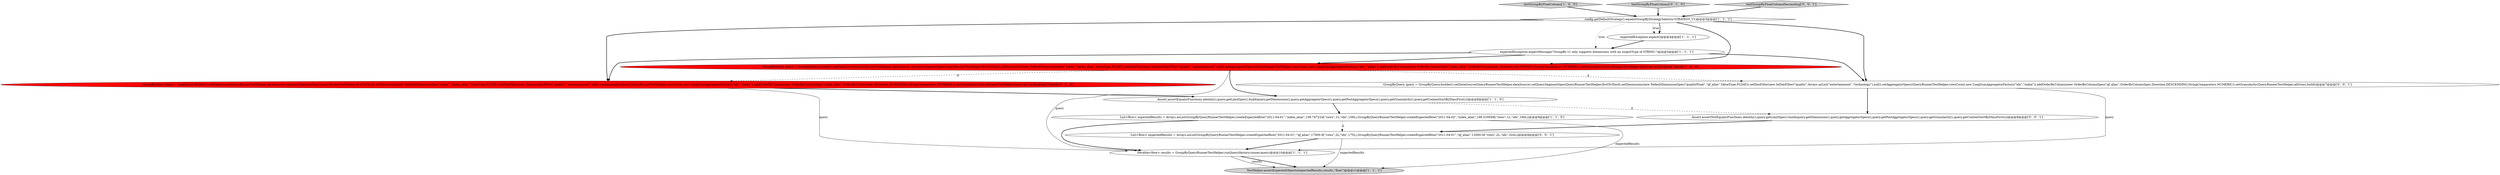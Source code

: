 digraph {
4 [style = filled, label = "expectedException.expectMessage(\"GroupBy v1 only supports dimensions with an outputType of STRING.\")@@@5@@@['1', '1', '1']", fillcolor = white, shape = ellipse image = "AAA0AAABBB1BBB"];
1 [style = filled, label = "testGroupByFloatColumn['1', '0', '0']", fillcolor = lightgray, shape = diamond image = "AAA0AAABBB1BBB"];
3 [style = filled, label = "Iterable<Row> results = GroupByQueryRunnerTestHelper.runQuery(factory,runner,query)@@@10@@@['1', '1', '1']", fillcolor = white, shape = ellipse image = "AAA0AAABBB1BBB"];
5 [style = filled, label = "Assert.assertEquals(Functions.identity(),query.getLimitSpec().build(query.getDimensions(),query.getAggregatorSpecs(),query.getPostAggregatorSpecs(),query.getGranularity(),query.getContextSortByDimsFirst()))@@@8@@@['1', '1', '0']", fillcolor = white, shape = ellipse image = "AAA0AAABBB1BBB"];
8 [style = filled, label = "List<Row> expectedResults = Arrays.asList(GroupByQueryRunnerTestHelper.createExpectedRow(\"2011-04-01\",\"index_alias\",158.747224f,\"rows\",1L,\"idx\",158L),GroupByQueryRunnerTestHelper.createExpectedRow(\"2011-04-02\",\"index_alias\",166.016049f,\"rows\",1L,\"idx\",166L))@@@9@@@['1', '1', '0']", fillcolor = white, shape = ellipse image = "AAA0AAABBB1BBB"];
10 [style = filled, label = "testGroupByFloatColumn['0', '1', '0']", fillcolor = lightgray, shape = diamond image = "AAA0AAABBB2BBB"];
11 [style = filled, label = "testGroupByFloatColumnDescending['0', '0', '1']", fillcolor = lightgray, shape = diamond image = "AAA0AAABBB3BBB"];
7 [style = filled, label = "GroupByQuery query = GroupByQuery.builder().setDataSource(QueryRunnerTestHelper.dataSource).setQuerySegmentSpec(QueryRunnerTestHelper.firstToThird).setDimensions(new DefaultDimensionSpec(\"index\",\"index_alias\",ValueType.FLOAT)).setDimFilter(new SelectorDimFilter(\"quality\",\"entertainment\",null)).setAggregatorSpecs(QueryRunnerTestHelper.rowsCount,new LongSumAggregatorFactory(\"idx\",\"index\")).addOrderByColumn(new OrderByColumnSpec(\"index_alias\",OrderByColumnSpec.Direction.ASCENDING,StringComparators.NUMERIC)).setGranularity(QueryRunnerTestHelper.dayGran).build()@@@7@@@['1', '0', '0']", fillcolor = red, shape = ellipse image = "AAA1AAABBB1BBB"];
12 [style = filled, label = "Assert.assertNotEquals(Functions.identity(),query.getLimitSpec().build(query.getDimensions(),query.getAggregatorSpecs(),query.getPostAggregatorSpecs(),query.getGranularity(),query.getContextSortByDimsFirst()))@@@8@@@['0', '0', '1']", fillcolor = white, shape = ellipse image = "AAA0AAABBB3BBB"];
6 [style = filled, label = "config.getDefaultStrategy().equals(GroupByStrategySelector.STRATEGY_V1)@@@3@@@['1', '1', '1']", fillcolor = white, shape = diamond image = "AAA0AAABBB1BBB"];
14 [style = filled, label = "GroupByQuery query = GroupByQuery.builder().setDataSource(QueryRunnerTestHelper.dataSource).setQuerySegmentSpec(QueryRunnerTestHelper.firstToThird).setDimensions(new DefaultDimensionSpec(\"qualityFloat\",\"qf_alias\",ValueType.FLOAT)).setDimFilter(new InDimFilter(\"quality\",Arrays.asList(\"entertainment\",\"technology\"),null)).setAggregatorSpecs(QueryRunnerTestHelper.rowsCount,new LongSumAggregatorFactory(\"idx\",\"index\")).addOrderByColumn(new OrderByColumnSpec(\"qf_alias\",OrderByColumnSpec.Direction.DESCENDING,StringComparators.NUMERIC)).setGranularity(QueryRunnerTestHelper.allGran).build()@@@7@@@['0', '0', '1']", fillcolor = white, shape = ellipse image = "AAA0AAABBB3BBB"];
2 [style = filled, label = "TestHelper.assertExpectedObjects(expectedResults,results,\"float\")@@@11@@@['1', '1', '1']", fillcolor = lightgray, shape = ellipse image = "AAA0AAABBB1BBB"];
13 [style = filled, label = "List<Row> expectedResults = Arrays.asList(GroupByQueryRunnerTestHelper.createExpectedRow(\"2011-04-01\",\"qf_alias\",17000.0f,\"rows\",2L,\"idx\",175L),GroupByQueryRunnerTestHelper.createExpectedRow(\"2011-04-01\",\"qf_alias\",12000.0f,\"rows\",2L,\"idx\",324L))@@@9@@@['0', '0', '1']", fillcolor = white, shape = ellipse image = "AAA0AAABBB3BBB"];
0 [style = filled, label = "expectedException.expect()@@@4@@@['1', '1', '1']", fillcolor = white, shape = ellipse image = "AAA0AAABBB1BBB"];
9 [style = filled, label = "GroupByQuery query = makeQueryBuilder().setDataSource(QueryRunnerTestHelper.dataSource).setQuerySegmentSpec(QueryRunnerTestHelper.firstToThird).setDimensions(new DefaultDimensionSpec(\"index\",\"index_alias\",ValueType.FLOAT)).setDimFilter(new SelectorDimFilter(\"quality\",\"entertainment\",null)).setAggregatorSpecs(QueryRunnerTestHelper.rowsCount,new LongSumAggregatorFactory(\"idx\",\"index\")).addOrderByColumn(new OrderByColumnSpec(\"index_alias\",OrderByColumnSpec.Direction.ASCENDING,StringComparators.NUMERIC)).setGranularity(QueryRunnerTestHelper.dayGran).build()@@@7@@@['0', '1', '0']", fillcolor = red, shape = ellipse image = "AAA1AAABBB2BBB"];
4->9 [style = bold, label=""];
5->8 [style = bold, label=""];
4->14 [style = bold, label=""];
5->12 [style = dashed, label="0"];
7->14 [style = dashed, label="0"];
11->6 [style = bold, label=""];
8->3 [style = bold, label=""];
6->0 [style = bold, label=""];
10->6 [style = bold, label=""];
4->7 [style = bold, label=""];
8->13 [style = dashed, label="0"];
9->3 [style = solid, label="query"];
7->3 [style = solid, label="query"];
6->14 [style = bold, label=""];
12->13 [style = bold, label=""];
7->5 [style = bold, label=""];
1->6 [style = bold, label=""];
13->2 [style = solid, label="expectedResults"];
6->4 [style = dotted, label="true"];
3->2 [style = bold, label=""];
13->3 [style = bold, label=""];
0->4 [style = bold, label=""];
7->9 [style = dashed, label="0"];
14->12 [style = bold, label=""];
9->5 [style = bold, label=""];
3->2 [style = solid, label="results"];
6->0 [style = dotted, label="true"];
6->9 [style = bold, label=""];
6->7 [style = bold, label=""];
8->2 [style = solid, label="expectedResults"];
14->3 [style = solid, label="query"];
}
